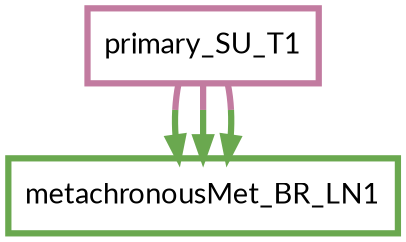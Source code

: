 digraph  {
dpi=600;size=3.5;
metachronousMet_BR_LN1 [color="#6aa84fff", fillcolor=white, fontname=Lato, penwidth="3.0", shape=box];
primary_SU_T1 [color="#c27ba0ff", fillcolor=white, fontname=Lato, penwidth="3.0", shape=box];
primary_SU_T1 -> metachronousMet_BR_LN1  [color="#c27ba0ff;0.5:#6aa84fff", key=0, penwidth=3];
primary_SU_T1 -> metachronousMet_BR_LN1  [color="#c27ba0ff;0.5:#6aa84fff", key=1, penwidth=3];
primary_SU_T1 -> metachronousMet_BR_LN1  [color="#c27ba0ff;0.5:#6aa84fff", key=2, penwidth=3];
}
